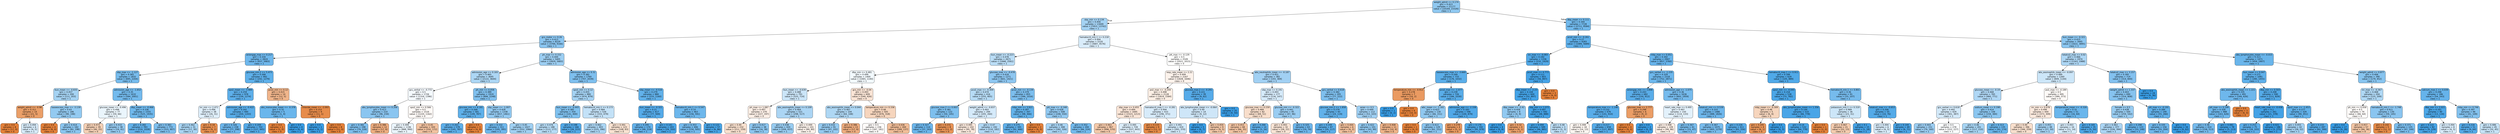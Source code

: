 digraph Tree {
node [shape=box, style="filled, rounded", color="black", fontname="helvetica"] ;
edge [fontname="helvetica"] ;
0 [label="weight_admit <= 0.174\ngini = 0.423\nsamples = 21177\nvalue = [10164, 23326]\nclass = 1", fillcolor="#8fc8f0"] ;
1 [label="sbp_min <= 0.134\ngini = 0.456\nsamples = 13449\nvalue = [7453, 13742]\nclass = 1", fillcolor="#a4d2f3"] ;
0 -> 1 [labeldistance=2.5, labelangle=45, headlabel="True"] ;
2 [label="gcs_motor <= 0.26\ngini = 0.413\nsamples = 8229\nvalue = [3766, 9166]\nclass = 1", fillcolor="#8ac5f0"] ;
1 -> 2 ;
3 [label="aniongap_max <= 0.217\ngini = 0.334\nsamples = 2824\nvalue = [937, 3483]\nclass = 1", fillcolor="#6eb7ec"] ;
2 -> 3 ;
4 [label="sbp_max <= -1.127\ngini = 0.365\nsamples = 1832\nvalue = [695, 2204]\nclass = 1", fillcolor="#77bced"] ;
3 -> 4 ;
5 [label="bun_mean <= -0.835\ngini = 0.457\nsamples = 200\nvalue = [111, 203]\nclass = 1", fillcolor="#a5d3f3"] ;
4 -> 5 ;
6 [label="weight_admit <= -0.98\ngini = 0.311\nsamples = 14\nvalue = [21, 5]\nclass = 0", fillcolor="#eb9f68"] ;
5 -> 6 ;
7 [label="gini = 0.0\nsamples = 8\nvalue = [17, 0]\nclass = 0", fillcolor="#e58139"] ;
6 -> 7 ;
8 [label="gini = 0.494\nsamples = 6\nvalue = [4, 5]\nclass = 1", fillcolor="#d7ebfa"] ;
6 -> 8 ;
9 [label="baseexcess_max <= -3.139\ngini = 0.43\nsamples = 186\nvalue = [90, 198]\nclass = 1", fillcolor="#93caf1"] ;
5 -> 9 ;
10 [label="gini = 0.0\nsamples = 4\nvalue = [8, 0]\nclass = 0", fillcolor="#e58139"] ;
9 -> 10 ;
11 [label="gini = 0.414\nsamples = 182\nvalue = [82, 198]\nclass = 1", fillcolor="#8bc6f0"] ;
9 -> 11 ;
12 [label="admission_age <= -1.652\ngini = 0.35\nsamples = 1632\nvalue = [584, 2001]\nclass = 1", fillcolor="#73baed"] ;
4 -> 12 ;
13 [label="glucose_mean <= -0.496\ngini = 0.498\nsamples = 77\nvalue = [59, 66]\nclass = 1", fillcolor="#eaf5fc"] ;
12 -> 13 ;
14 [label="gini = 0.473\nsamples = 39\nvalue = [40, 25]\nclass = 0", fillcolor="#f5d0b5"] ;
13 -> 14 ;
15 [label="gini = 0.433\nsamples = 38\nvalue = [19, 41]\nclass = 1", fillcolor="#95caf1"] ;
13 -> 15 ;
16 [label="dbp_mean <= -0.466\ngini = 0.336\nsamples = 1555\nvalue = [525, 1935]\nclass = 1", fillcolor="#6fb8ec"] ;
12 -> 16 ;
17 [label="gini = 0.282\nsamples = 783\nvalue = [210, 1028]\nclass = 1", fillcolor="#61b1ea"] ;
16 -> 17 ;
18 [label="gini = 0.383\nsamples = 772\nvalue = [315, 907]\nclass = 1", fillcolor="#7ebfee"] ;
16 -> 18 ;
19 [label="glucose_min.2 <= 5.473\ngini = 0.268\nsamples = 992\nvalue = [242, 1279]\nclass = 1", fillcolor="#5eb0ea"] ;
3 -> 19 ;
20 [label="spo2_mean <= -3.989\ngini = 0.259\nsamples = 978\nvalue = [230, 1274]\nclass = 1", fillcolor="#5dafea"] ;
19 -> 20 ;
21 [label="inr_min <= 2.471\ngini = 0.496\nsamples = 38\nvalue = [26, 31]\nclass = 1", fillcolor="#dfeffb"] ;
20 -> 21 ;
22 [label="gini = 0.462\nsamples = 31\nvalue = [17, 30]\nclass = 1", fillcolor="#a9d5f4"] ;
21 -> 22 ;
23 [label="gini = 0.18\nsamples = 7\nvalue = [9, 1]\nclass = 0", fillcolor="#e88f4f"] ;
21 -> 23 ;
24 [label="admission_age <= -0.422\ngini = 0.242\nsamples = 940\nvalue = [204, 1243]\nclass = 1", fillcolor="#59ade9"] ;
20 -> 24 ;
25 [label="gini = 0.326\nsamples = 238\nvalue = [77, 298]\nclass = 1", fillcolor="#6cb6ec"] ;
24 -> 25 ;
26 [label="gini = 0.209\nsamples = 702\nvalue = [127, 945]\nclass = 1", fillcolor="#54aae8"] ;
24 -> 26 ;
27 [label="pco2_min <= 0.12\ngini = 0.415\nsamples = 14\nvalue = [12, 5]\nclass = 0", fillcolor="#f0b58b"] ;
19 -> 27 ;
28 [label="abs_monocytes_mean <= -0.378\ngini = 0.32\nsamples = 5\nvalue = [1, 4]\nclass = 1", fillcolor="#6ab6ec"] ;
27 -> 28 ;
29 [label="gini = 0.0\nsamples = 1\nvalue = [1, 0]\nclass = 0", fillcolor="#e58139"] ;
28 -> 29 ;
30 [label="gini = 0.0\nsamples = 4\nvalue = [0, 4]\nclass = 1", fillcolor="#399de5"] ;
28 -> 30 ;
31 [label="chloride_mean <= -2.093\ngini = 0.153\nsamples = 9\nvalue = [11, 1]\nclass = 0", fillcolor="#e78c4b"] ;
27 -> 31 ;
32 [label="gini = 0.0\nsamples = 1\nvalue = [0, 1]\nclass = 1", fillcolor="#399de5"] ;
31 -> 32 ;
33 [label="gini = 0.0\nsamples = 8\nvalue = [11, 0]\nclass = 0", fillcolor="#e58139"] ;
31 -> 33 ;
34 [label="ph_max <= 0.152\ngini = 0.444\nsamples = 5405\nvalue = [2829, 5683]\nclass = 1", fillcolor="#9ccef2"] ;
2 -> 34 ;
35 [label="admission_age <= 0.183\ngini = 0.465\nsamples = 3645\nvalue = [2122, 3644]\nclass = 1", fillcolor="#acd6f4"] ;
34 -> 35 ;
36 [label="gcs_verbal <= -0.772\ngini = 0.5\nsamples = 1726\nvalue = [1316, 1396]\nclass = 1", fillcolor="#f4f9fe"] ;
35 -> 36 ;
37 [label="abs_lymphocytes_mean <= 0.206\ngini = 0.413\nsamples = 210\nvalue = [96, 234]\nclass = 1", fillcolor="#8ac5f0"] ;
36 -> 37 ;
38 [label="gini = 0.382\nsamples = 198\nvalue = [79, 228]\nclass = 1", fillcolor="#7ebfee"] ;
37 -> 38 ;
39 [label="gini = 0.386\nsamples = 12\nvalue = [17, 6]\nclass = 0", fillcolor="#eead7f"] ;
37 -> 39 ;
40 [label="spo2_min <= 0.566\ngini = 0.5\nsamples = 1516\nvalue = [1220, 1162]\nclass = 0", fillcolor="#fef9f6"] ;
36 -> 40 ;
41 [label="gini = 0.499\nsamples = 1196\nvalue = [888, 990]\nclass = 1", fillcolor="#ebf5fc"] ;
40 -> 41 ;
42 [label="gini = 0.45\nsamples = 320\nvalue = [332, 172]\nclass = 0", fillcolor="#f2c2a0"] ;
40 -> 42 ;
43 [label="ph_min <= 0.058\ngini = 0.389\nsamples = 1919\nvalue = [806, 2248]\nclass = 1", fillcolor="#80c0ee"] ;
35 -> 43 ;
44 [label="glucose_min <= 4.181\ngini = 0.268\nsamples = 581\nvalue = [149, 787]\nclass = 1", fillcolor="#5eb0ea"] ;
43 -> 44 ;
45 [label="gini = 0.263\nsamples = 578\nvalue = [145, 787]\nclass = 1", fillcolor="#5dafea"] ;
44 -> 45 ;
46 [label="gini = 0.0\nsamples = 3\nvalue = [4, 0]\nclass = 0", fillcolor="#e58139"] ;
44 -> 46 ;
47 [label="sbp_mean <= -1.007\ngini = 0.428\nsamples = 1338\nvalue = [657, 1461]\nclass = 1", fillcolor="#92c9f1"] ;
43 -> 47 ;
48 [label="gini = 0.332\nsamples = 311\nvalue = [105, 395]\nclass = 1", fillcolor="#6eb7ec"] ;
47 -> 48 ;
49 [label="gini = 0.45\nsamples = 1027\nvalue = [552, 1066]\nclass = 1", fillcolor="#a0d0f2"] ;
47 -> 49 ;
50 [label="admission_age <= 0.31\ngini = 0.382\nsamples = 1760\nvalue = [707, 2039]\nclass = 1", fillcolor="#7ebfee"] ;
34 -> 50 ;
51 [label="spo2_min <= 0.12\ngini = 0.455\nsamples = 880\nvalue = [474, 879]\nclass = 1", fillcolor="#a4d2f3"] ;
50 -> 51 ;
52 [label="bun_mean <= -0.443\ngini = 0.385\nsamples = 354\nvalue = [141, 400]\nclass = 1", fillcolor="#7fc0ee"] ;
51 -> 52 ;
53 [label="gini = 0.476\nsamples = 188\nvalue = [113, 177]\nclass = 1", fillcolor="#b7dcf6"] ;
52 -> 53 ;
54 [label="gini = 0.198\nsamples = 166\nvalue = [28, 223]\nclass = 1", fillcolor="#52a9e8"] ;
52 -> 54 ;
55 [label="hematocrit_min.1 <= 0.173\ngini = 0.484\nsamples = 526\nvalue = [333, 479]\nclass = 1", fillcolor="#c3e1f7"] ;
51 -> 55 ;
56 [label="gini = 0.462\nsamples = 403\nvalue = [225, 396]\nclass = 1", fillcolor="#aad5f4"] ;
55 -> 56 ;
57 [label="gini = 0.491\nsamples = 123\nvalue = [108, 83]\nclass = 0", fillcolor="#f9e2d1"] ;
55 -> 57 ;
58 [label="sbp_mean <= -0.516\ngini = 0.279\nsamples = 880\nvalue = [233, 1160]\nclass = 1", fillcolor="#61b1ea"] ;
50 -> 58 ;
59 [label="bun_mean <= -0.321\ngini = 0.21\nsamples = 417\nvalue = [77, 569]\nclass = 1", fillcolor="#54aae9"] ;
58 -> 59 ;
60 [label="gini = 0.295\nsamples = 174\nvalue = [48, 219]\nclass = 1", fillcolor="#64b2eb"] ;
59 -> 60 ;
61 [label="gini = 0.141\nsamples = 243\nvalue = [29, 350]\nclass = 1", fillcolor="#49a5e7"] ;
59 -> 61 ;
62 [label="hematocrit_min.1 <= 0.547\ngini = 0.33\nsamples = 463\nvalue = [156, 591]\nclass = 1", fillcolor="#6db7ec"] ;
58 -> 62 ;
63 [label="gini = 0.353\nsamples = 406\nvalue = [150, 505]\nclass = 1", fillcolor="#74baed"] ;
62 -> 63 ;
64 [label="gini = 0.122\nsamples = 57\nvalue = [6, 86]\nclass = 1", fillcolor="#47a4e7"] ;
62 -> 64 ;
65 [label="hematocrit_min.1 <= 0.218\ngini = 0.494\nsamples = 5220\nvalue = [3687, 4576]\nclass = 1", fillcolor="#d9ecfa"] ;
1 -> 65 ;
66 [label="bun_mean <= -0.223\ngini = 0.478\nsamples = 2671\nvalue = [1666, 2561]\nclass = 1", fillcolor="#baddf6"] ;
65 -> 66 ;
67 [label="dbp_min <= 0.481\ngini = 0.499\nsamples = 1400\nvalue = [1065, 1140]\nclass = 1", fillcolor="#f2f9fd"] ;
66 -> 67 ;
68 [label="bun_mean <= -0.639\ngini = 0.488\nsamples = 791\nvalue = [525, 714]\nclass = 1", fillcolor="#cbe5f8"] ;
67 -> 68 ;
69 [label="ph_max <= 1.087\ngini = 0.497\nsamples = 270\nvalue = [227, 197]\nclass = 0", fillcolor="#fceee5"] ;
68 -> 69 ;
70 [label="gini = 0.49\nsamples = 232\nvalue = [211, 159]\nclass = 0", fillcolor="#f9e0ce"] ;
69 -> 70 ;
71 [label="gini = 0.417\nsamples = 38\nvalue = [16, 38]\nclass = 1", fillcolor="#8cc6f0"] ;
69 -> 71 ;
72 [label="abs_eosinophils_mean <= 0.109\ngini = 0.464\nsamples = 521\nvalue = [298, 517]\nclass = 1", fillcolor="#abd5f4"] ;
68 -> 72 ;
73 [label="gini = 0.438\nsamples = 420\nvalue = [209, 437]\nclass = 1", fillcolor="#98ccf1"] ;
72 -> 73 ;
74 [label="gini = 0.499\nsamples = 101\nvalue = [89, 80]\nclass = 0", fillcolor="#fcf2eb"] ;
72 -> 74 ;
75 [label="gcs_min <= -0.04\ngini = 0.493\nsamples = 609\nvalue = [540, 426]\nclass = 0", fillcolor="#fae4d5"] ;
67 -> 75 ;
76 [label="abs_eosinophils_mean <= 0.044\ngini = 0.467\nsamples = 104\nvalue = [64, 108]\nclass = 1", fillcolor="#aed7f4"] ;
75 -> 76 ;
77 [label="gini = 0.432\nsamples = 91\nvalue = [47, 102]\nclass = 1", fillcolor="#94caf1"] ;
76 -> 77 ;
78 [label="gini = 0.386\nsamples = 13\nvalue = [17, 6]\nclass = 0", fillcolor="#eead7f"] ;
76 -> 78 ;
79 [label="temperature_min <= 0.336\ngini = 0.48\nsamples = 505\nvalue = [476, 318]\nclass = 0", fillcolor="#f6d5bd"] ;
75 -> 79 ;
80 [label="gini = 0.5\nsamples = 236\nvalue = [187, 181]\nclass = 0", fillcolor="#fefbf9"] ;
79 -> 80 ;
81 [label="gini = 0.436\nsamples = 269\nvalue = [289, 137]\nclass = 0", fillcolor="#f1bd97"] ;
79 -> 81 ;
82 [label="glucose_max <= -0.478\ngini = 0.418\nsamples = 1271\nvalue = [601, 1421]\nclass = 1", fillcolor="#8dc6f0"] ;
66 -> 82 ;
83 [label="pco2_max <= -0.309\ngini = 0.474\nsamples = 416\nvalue = [255, 405]\nclass = 1", fillcolor="#b6dbf5"] ;
82 -> 83 ;
84 [label="glucose_max.2 <= 0.003\ngini = 0.381\nsamples = 122\nvalue = [50, 145]\nclass = 1", fillcolor="#7dbfee"] ;
83 -> 84 ;
85 [label="gini = 0.327\nsamples = 114\nvalue = [37, 143]\nclass = 1", fillcolor="#6cb6ec"] ;
84 -> 85 ;
86 [label="gini = 0.231\nsamples = 8\nvalue = [13, 2]\nclass = 0", fillcolor="#e99457"] ;
84 -> 86 ;
87 [label="weight_admit <= -0.837\ngini = 0.493\nsamples = 294\nvalue = [205, 260]\nclass = 1", fillcolor="#d5eafa"] ;
83 -> 87 ;
88 [label="gini = 0.495\nsamples = 102\nvalue = [95, 78]\nclass = 0", fillcolor="#fae8dc"] ;
87 -> 88 ;
89 [label="gini = 0.47\nsamples = 192\nvalue = [110, 182]\nclass = 1", fillcolor="#b1d8f5"] ;
87 -> 89 ;
90 [label="pco2_min <= -0.134\ngini = 0.379\nsamples = 855\nvalue = [346, 1016]\nclass = 1", fillcolor="#7cbeee"] ;
82 -> 90 ;
91 [label="mbp_min <= 3.921\ngini = 0.287\nsamples = 347\nvalue = [98, 466]\nclass = 1", fillcolor="#63b2ea"] ;
90 -> 91 ;
92 [label="gini = 0.275\nsamples = 345\nvalue = [92, 466]\nclass = 1", fillcolor="#60b0ea"] ;
91 -> 92 ;
93 [label="gini = 0.0\nsamples = 2\nvalue = [6, 0]\nclass = 0", fillcolor="#e58139"] ;
91 -> 93 ;
94 [label="ptt_max <= -0.348\ngini = 0.428\nsamples = 508\nvalue = [248, 550]\nclass = 1", fillcolor="#92c9f1"] ;
90 -> 94 ;
95 [label="gini = 0.46\nsamples = 308\nvalue = [182, 326]\nclass = 1", fillcolor="#a8d4f4"] ;
94 -> 95 ;
96 [label="gini = 0.352\nsamples = 200\nvalue = [66, 224]\nclass = 1", fillcolor="#73baed"] ;
94 -> 96 ;
97 [label="ptt_max <= -0.129\ngini = 0.5\nsamples = 2549\nvalue = [2021, 2015]\nclass = 0", fillcolor="#fffffe"] ;
65 -> 97 ;
98 [label="resp_rate_mean <= 2.21\ngini = 0.499\nsamples = 2167\nvalue = [1828, 1646]\nclass = 0", fillcolor="#fcf2eb"] ;
97 -> 98 ;
99 [label="po2_max <= -0.204\ngini = 0.498\nsamples = 2128\nvalue = [1819, 1584]\nclass = 0", fillcolor="#fcefe5"] ;
98 -> 99 ;
100 [label="sbp_max <= 0.455\ngini = 0.494\nsamples = 1695\nvalue = [1523, 1213]\nclass = 0", fillcolor="#fae5d7"] ;
99 -> 100 ;
101 [label="gini = 0.463\nsamples = 967\nvalue = [996, 570]\nclass = 0", fillcolor="#f4c9aa"] ;
100 -> 101 ;
102 [label="gini = 0.495\nsamples = 728\nvalue = [527, 643]\nclass = 1", fillcolor="#dbedfa"] ;
100 -> 102 ;
103 [label="hematocrit_max.1 <= -0.281\ngini = 0.494\nsamples = 433\nvalue = [296, 371]\nclass = 1", fillcolor="#d7ebfa"] ;
99 -> 103 ;
104 [label="gini = 0.133\nsamples = 9\nvalue = [13, 1]\nclass = 0", fillcolor="#e78b48"] ;
103 -> 104 ;
105 [label="gini = 0.491\nsamples = 424\nvalue = [283, 370]\nclass = 1", fillcolor="#d0e8f9"] ;
103 -> 105 ;
106 [label="glucose_max.2 <= -0.291\ngini = 0.221\nsamples = 39\nvalue = [9, 62]\nclass = 1", fillcolor="#56abe9"] ;
98 -> 106 ;
107 [label="abs_lymphocytes_mean <= -0.064\ngini = 0.49\nsamples = 14\nvalue = [9, 12]\nclass = 1", fillcolor="#cee6f8"] ;
106 -> 107 ;
108 [label="gini = 0.0\nsamples = 5\nvalue = [0, 7]\nclass = 1", fillcolor="#399de5"] ;
107 -> 108 ;
109 [label="gini = 0.459\nsamples = 9\nvalue = [9, 5]\nclass = 0", fillcolor="#f3c7a7"] ;
107 -> 109 ;
110 [label="gini = 0.0\nsamples = 25\nvalue = [0, 50]\nclass = 1", fillcolor="#399de5"] ;
106 -> 110 ;
111 [label="abs_neutrophils_mean <= -0.187\ngini = 0.451\nsamples = 382\nvalue = [193, 369]\nclass = 1", fillcolor="#a1d0f3"] ;
97 -> 111 ;
112 [label="sbp_max <= 0.191\ngini = 0.493\nsamples = 177\nvalue = [116, 147]\nclass = 1", fillcolor="#d5eafa"] ;
111 -> 112 ;
113 [label="glucose_max <= 0.159\ngini = 0.489\nsamples = 82\nvalue = [69, 51]\nclass = 0", fillcolor="#f8decb"] ;
112 -> 113 ;
114 [label="gini = 0.453\nsamples = 68\nvalue = [66, 35]\nclass = 0", fillcolor="#f3c4a2"] ;
113 -> 114 ;
115 [label="gini = 0.266\nsamples = 14\nvalue = [3, 16]\nclass = 1", fillcolor="#5eafea"] ;
113 -> 115 ;
116 [label="glucose_min <= -0.322\ngini = 0.441\nsamples = 95\nvalue = [47, 96]\nclass = 1", fillcolor="#9acdf2"] ;
112 -> 116 ;
117 [label="gini = 0.493\nsamples = 32\nvalue = [28, 22]\nclass = 0", fillcolor="#f9e4d5"] ;
116 -> 117 ;
118 [label="gini = 0.325\nsamples = 63\nvalue = [19, 74]\nclass = 1", fillcolor="#6cb6ec"] ;
116 -> 118 ;
119 [label="gcs_verbal <= 0.618\ngini = 0.382\nsamples = 205\nvalue = [77, 222]\nclass = 1", fillcolor="#7ebfee"] ;
111 -> 119 ;
120 [label="glucose_min.2 <= 1.858\ngini = 0.279\nsamples = 93\nvalue = [24, 119]\nclass = 1", fillcolor="#61b1ea"] ;
119 -> 120 ;
121 [label="gini = 0.249\nsamples = 87\nvalue = [20, 117]\nclass = 1", fillcolor="#5baee9"] ;
120 -> 121 ;
122 [label="gini = 0.444\nsamples = 6\nvalue = [4, 2]\nclass = 0", fillcolor="#f2c09c"] ;
120 -> 122 ;
123 [label="asian <= 0.5\ngini = 0.449\nsamples = 112\nvalue = [53, 103]\nclass = 1", fillcolor="#9fcff2"] ;
119 -> 123 ;
124 [label="gini = 0.422\nsamples = 101\nvalue = [43, 99]\nclass = 1", fillcolor="#8fc8f0"] ;
123 -> 124 ;
125 [label="gini = 0.408\nsamples = 11\nvalue = [10, 4]\nclass = 0", fillcolor="#efb388"] ;
123 -> 125 ;
126 [label="dbp_mean <= 0.111\ngini = 0.344\nsamples = 7728\nvalue = [2711, 9584]\nclass = 1", fillcolor="#71b9ec"] ;
0 -> 126 [labeldistance=2.5, labelangle=-45, headlabel="False"] ;
127 [label="pco2_min <= -0.261\ngini = 0.27\nsamples = 4283\nvalue = [1089, 5689]\nclass = 1", fillcolor="#5fb0ea"] ;
126 -> 127 ;
128 [label="inr_max <= -0.083\ngini = 0.192\nsamples = 1336\nvalue = [232, 1929]\nclass = 1", fillcolor="#51a9e8"] ;
127 -> 128 ;
129 [label="baseexcess_max <= -3.669\ngini = 0.249\nsamples = 733\nvalue = [176, 1032]\nclass = 1", fillcolor="#5baee9"] ;
128 -> 129 ;
130 [label="temperature_min <= -0.912\ngini = 0.278\nsamples = 7\nvalue = [10, 2]\nclass = 0", fillcolor="#ea9a61"] ;
129 -> 130 ;
131 [label="gini = 0.0\nsamples = 1\nvalue = [0, 2]\nclass = 1", fillcolor="#399de5"] ;
130 -> 131 ;
132 [label="gini = 0.0\nsamples = 6\nvalue = [10, 0]\nclass = 0", fillcolor="#e58139"] ;
130 -> 132 ;
133 [label="pco2_max <= -1.077\ngini = 0.239\nsamples = 726\nvalue = [166, 1030]\nclass = 1", fillcolor="#59ade9"] ;
129 -> 133 ;
134 [label="wbc_mean <= -1.161\ngini = 0.423\nsamples = 130\nvalue = [66, 151]\nclass = 1", fillcolor="#90c8f0"] ;
133 -> 134 ;
135 [label="gini = 0.0\nsamples = 1\nvalue = [4, 0]\nclass = 0", fillcolor="#e58139"] ;
134 -> 135 ;
136 [label="gini = 0.413\nsamples = 129\nvalue = [62, 151]\nclass = 1", fillcolor="#8ac5f0"] ;
134 -> 136 ;
137 [label="admission_age <= -2.338\ngini = 0.183\nsamples = 596\nvalue = [100, 879]\nclass = 1", fillcolor="#50a8e8"] ;
133 -> 137 ;
138 [label="gini = 0.278\nsamples = 4\nvalue = [5, 1]\nclass = 0", fillcolor="#ea9a61"] ;
137 -> 138 ;
139 [label="gini = 0.176\nsamples = 592\nvalue = [95, 878]\nclass = 1", fillcolor="#4ea8e8"] ;
137 -> 139 ;
140 [label="pco2_max <= 4.773\ngini = 0.111\nsamples = 603\nvalue = [56, 897]\nclass = 1", fillcolor="#45a3e7"] ;
128 -> 140 ;
141 [label="dbp_mean <= -2.23\ngini = 0.104\nsamples = 600\nvalue = [52, 897]\nclass = 1", fillcolor="#44a3e7"] ;
140 -> 141 ;
142 [label="dbp_mean <= -2.41\ngini = 0.426\nsamples = 8\nvalue = [4, 9]\nclass = 1", fillcolor="#91c9f1"] ;
141 -> 142 ;
143 [label="gini = 0.0\nsamples = 4\nvalue = [0, 8]\nclass = 1", fillcolor="#399de5"] ;
142 -> 143 ;
144 [label="gini = 0.32\nsamples = 4\nvalue = [4, 1]\nclass = 0", fillcolor="#eca06a"] ;
142 -> 144 ;
145 [label="sbp_min <= 1.072\ngini = 0.097\nsamples = 592\nvalue = [48, 888]\nclass = 1", fillcolor="#44a2e6"] ;
141 -> 145 ;
146 [label="gini = 0.094\nsamples = 589\nvalue = [46, 885]\nclass = 1", fillcolor="#43a2e6"] ;
145 -> 146 ;
147 [label="gini = 0.48\nsamples = 3\nvalue = [2, 3]\nclass = 1", fillcolor="#bddef6"] ;
145 -> 147 ;
148 [label="gini = 0.0\nsamples = 3\nvalue = [4, 0]\nclass = 0", fillcolor="#e58139"] ;
140 -> 148 ;
149 [label="mbp_max <= 0.051\ngini = 0.302\nsamples = 2947\nvalue = [857, 3760]\nclass = 1", fillcolor="#66b3eb"] ;
127 -> 149 ;
150 [label="gcs_verbal <= -1.235\ngini = 0.329\nsamples = 2318\nvalue = [752, 2871]\nclass = 1", fillcolor="#6db7ec"] ;
149 -> 150 ;
151 [label="aniongap_min <= 3.898\ngini = 0.243\nsamples = 682\nvalue = [150, 912]\nclass = 1", fillcolor="#5aade9"] ;
150 -> 151 ;
152 [label="temperature_max <= -1.146\ngini = 0.232\nsamples = 676\nvalue = [141, 910]\nclass = 1", fillcolor="#58ace9"] ;
151 -> 152 ;
153 [label="gini = 0.499\nsamples = 18\nvalue = [14, 13]\nclass = 0", fillcolor="#fdf6f1"] ;
152 -> 153 ;
154 [label="gini = 0.217\nsamples = 658\nvalue = [127, 897]\nclass = 1", fillcolor="#55abe9"] ;
152 -> 154 ;
155 [label="glucose_max <= 2.777\ngini = 0.298\nsamples = 6\nvalue = [9, 2]\nclass = 0", fillcolor="#eb9d65"] ;
151 -> 155 ;
156 [label="gini = 0.0\nsamples = 4\nvalue = [9, 0]\nclass = 0", fillcolor="#e58139"] ;
155 -> 156 ;
157 [label="gini = 0.0\nsamples = 2\nvalue = [0, 2]\nclass = 1", fillcolor="#399de5"] ;
155 -> 157 ;
158 [label="admission_age <= -1.075\ngini = 0.36\nsamples = 1636\nvalue = [602, 1959]\nclass = 1", fillcolor="#76bbed"] ;
150 -> 158 ;
159 [label="heart_rate_max <= 0.495\ngini = 0.497\nsamples = 150\nvalue = [114, 133]\nclass = 1", fillcolor="#e3f1fb"] ;
158 -> 159 ;
160 [label="gini = 0.498\nsamples = 109\nvalue = [99, 86]\nclass = 0", fillcolor="#fceee5"] ;
159 -> 160 ;
161 [label="gini = 0.367\nsamples = 41\nvalue = [15, 47]\nclass = 1", fillcolor="#78bced"] ;
159 -> 161 ;
162 [label="totalco2_min <= 0.539\ngini = 0.333\nsamples = 1486\nvalue = [488, 1826]\nclass = 1", fillcolor="#6eb7ec"] ;
158 -> 162 ;
163 [label="gini = 0.367\nsamples = 1075\nvalue = [405, 1270]\nclass = 1", fillcolor="#78bced"] ;
162 -> 163 ;
164 [label="gini = 0.226\nsamples = 411\nvalue = [83, 556]\nclass = 1", fillcolor="#57ace9"] ;
162 -> 164 ;
165 [label="hematocrit_max.1 <= 0.911\ngini = 0.189\nsamples = 629\nvalue = [105, 889]\nclass = 1", fillcolor="#50a9e8"] ;
149 -> 165 ;
166 [label="spo2_min <= -4.045\ngini = 0.154\nsamples = 538\nvalue = [72, 782]\nclass = 1", fillcolor="#4ba6e7"] ;
165 -> 166 ;
167 [label="mbp_mean <= -0.309\ngini = 0.48\nsamples = 5\nvalue = [6, 4]\nclass = 0", fillcolor="#f6d5bd"] ;
166 -> 167 ;
168 [label="gini = 0.245\nsamples = 4\nvalue = [6, 1]\nclass = 0", fillcolor="#e9965a"] ;
167 -> 168 ;
169 [label="gini = 0.0\nsamples = 1\nvalue = [0, 3]\nclass = 1", fillcolor="#399de5"] ;
167 -> 169 ;
170 [label="abs_lymphocytes_mean <= 1.356\ngini = 0.144\nsamples = 533\nvalue = [66, 778]\nclass = 1", fillcolor="#4aa5e7"] ;
166 -> 170 ;
171 [label="gini = 0.14\nsamples = 532\nvalue = [64, 778]\nclass = 1", fillcolor="#49a5e7"] ;
170 -> 171 ;
172 [label="gini = 0.0\nsamples = 1\nvalue = [2, 0]\nclass = 0", fillcolor="#e58139"] ;
170 -> 172 ;
173 [label="hematocrit_min.1 <= 0.801\ngini = 0.36\nsamples = 91\nvalue = [33, 107]\nclass = 1", fillcolor="#76bbed"] ;
165 -> 173 ;
174 [label="potassium_min.1 <= 0.319\ngini = 0.489\nsamples = 36\nvalue = [23, 31]\nclass = 1", fillcolor="#cce6f8"] ;
173 -> 174 ;
175 [label="gini = 0.467\nsamples = 21\nvalue = [22, 13]\nclass = 0", fillcolor="#f4cbae"] ;
174 -> 175 ;
176 [label="gini = 0.1\nsamples = 15\nvalue = [1, 18]\nclass = 1", fillcolor="#44a2e6"] ;
174 -> 176 ;
177 [label="totalco2_max <= -0.653\ngini = 0.206\nsamples = 55\nvalue = [10, 76]\nclass = 1", fillcolor="#53aae8"] ;
173 -> 177 ;
178 [label="gini = 0.494\nsamples = 6\nvalue = [4, 5]\nclass = 1", fillcolor="#d7ebfa"] ;
177 -> 178 ;
179 [label="gini = 0.144\nsamples = 49\nvalue = [6, 71]\nclass = 1", fillcolor="#4aa5e7"] ;
177 -> 179 ;
180 [label="bun_mean <= -0.321\ngini = 0.415\nsamples = 3445\nvalue = [1622, 3895]\nclass = 1", fillcolor="#8bc6f0"] ;
126 -> 180 ;
181 [label="totalco2_max <= 0.02\ngini = 0.466\nsamples = 1974\nvalue = [1163, 1988]\nclass = 1", fillcolor="#add6f4"] ;
180 -> 181 ;
182 [label="abs_eosinophils_mean <= -0.097\ngini = 0.489\nsamples = 1260\nvalue = [849, 1144]\nclass = 1", fillcolor="#cce6f8"] ;
181 -> 182 ;
183 [label="glucose_mean <= -0.19\ngini = 0.468\nsamples = 765\nvalue = [460, 771]\nclass = 1", fillcolor="#afd7f5"] ;
182 -> 183 ;
184 [label="gcs_verbal <= 0.618\ngini = 0.492\nsamples = 429\nvalue = [301, 387]\nclass = 1", fillcolor="#d3e9f9"] ;
183 -> 184 ;
185 [label="gini = 0.443\nsamples = 151\nvalue = [79, 160]\nclass = 1", fillcolor="#9bcdf2"] ;
184 -> 185 ;
186 [label="gini = 0.5\nsamples = 278\nvalue = [222, 227]\nclass = 1", fillcolor="#fbfdfe"] ;
184 -> 186 ;
187 [label="sodium_mean <= 0.198\ngini = 0.414\nsamples = 336\nvalue = [159, 384]\nclass = 1", fillcolor="#8bc6f0"] ;
183 -> 187 ;
188 [label="gini = 0.46\nsamples = 201\nvalue = [117, 210]\nclass = 1", fillcolor="#a7d4f3"] ;
187 -> 188 ;
189 [label="gini = 0.313\nsamples = 135\nvalue = [42, 174]\nclass = 1", fillcolor="#69b5eb"] ;
187 -> 189 ;
190 [label="po2_max <= -0.189\ngini = 0.5\nsamples = 495\nvalue = [389, 373]\nclass = 0", fillcolor="#fefaf7"] ;
182 -> 190 ;
191 [label="inr_min <= 0.078\ngini = 0.496\nsamples = 444\nvalue = [373, 309]\nclass = 0", fillcolor="#fbe9dd"] ;
190 -> 191 ;
192 [label="gini = 0.49\nsamples = 396\nvalue = [346, 259]\nclass = 0", fillcolor="#f8dfcd"] ;
191 -> 192 ;
193 [label="gini = 0.455\nsamples = 48\nvalue = [27, 50]\nclass = 1", fillcolor="#a4d2f3"] ;
191 -> 193 ;
194 [label="temperature_mean <= -0.326\ngini = 0.32\nsamples = 51\nvalue = [16, 64]\nclass = 1", fillcolor="#6ab6ec"] ;
190 -> 194 ;
195 [label="gini = 0.493\nsamples = 16\nvalue = [11, 14]\nclass = 1", fillcolor="#d5eaf9"] ;
194 -> 195 ;
196 [label="gini = 0.165\nsamples = 35\nvalue = [5, 50]\nclass = 1", fillcolor="#4da7e8"] ;
194 -> 196 ;
197 [label="totalco2_max <= 3.157\ngini = 0.395\nsamples = 714\nvalue = [314, 844]\nclass = 1", fillcolor="#83c1ef"] ;
181 -> 197 ;
198 [label="weight_admit <= 1.337\ngini = 0.403\nsamples = 690\nvalue = [314, 808]\nclass = 1", fillcolor="#86c3ef"] ;
197 -> 198 ;
199 [label="female <= 0.5\ngini = 0.438\nsamples = 500\nvalue = [259, 542]\nclass = 1", fillcolor="#98ccf1"] ;
198 -> 199 ;
200 [label="gini = 0.463\nsamples = 377\nvalue = [226, 394]\nclass = 1", fillcolor="#abd5f4"] ;
199 -> 200 ;
201 [label="gini = 0.298\nsamples = 123\nvalue = [33, 148]\nclass = 1", fillcolor="#65b3eb"] ;
199 -> 201 ;
202 [label="ptt_max <= -0.191\ngini = 0.284\nsamples = 190\nvalue = [55, 266]\nclass = 1", fillcolor="#62b1ea"] ;
198 -> 202 ;
203 [label="gini = 0.335\nsamples = 156\nvalue = [55, 204]\nclass = 1", fillcolor="#6eb7ec"] ;
202 -> 203 ;
204 [label="gini = 0.0\nsamples = 34\nvalue = [0, 62]\nclass = 1", fillcolor="#399de5"] ;
202 -> 204 ;
205 [label="gini = 0.0\nsamples = 24\nvalue = [0, 36]\nclass = 1", fillcolor="#399de5"] ;
197 -> 205 ;
206 [label="abs_lymphocytes_mean <= -0.015\ngini = 0.313\nsamples = 1471\nvalue = [459, 1907]\nclass = 1", fillcolor="#69b5eb"] ;
180 -> 206 ;
207 [label="bun_mean <= 0.047\ngini = 0.271\nsamples = 1081\nvalue = [280, 1455]\nclass = 1", fillcolor="#5fb0ea"] ;
206 -> 207 ;
208 [label="abs_eosinophils_mean <= 1.221\ngini = 0.335\nsamples = 491\nvalue = [169, 626]\nclass = 1", fillcolor="#6eb7ec"] ;
207 -> 208 ;
209 [label="ptt_max <= 0.199\ngini = 0.328\nsamples = 488\nvalue = [163, 626]\nclass = 1", fillcolor="#6db7ec"] ;
208 -> 209 ;
210 [label="gini = 0.36\nsamples = 410\nvalue = [158, 513]\nclass = 1", fillcolor="#76bbed"] ;
209 -> 210 ;
211 [label="gini = 0.081\nsamples = 78\nvalue = [5, 113]\nclass = 1", fillcolor="#42a1e6"] ;
209 -> 211 ;
212 [label="gini = 0.0\nsamples = 3\nvalue = [6, 0]\nclass = 0", fillcolor="#e58139"] ;
208 -> 212 ;
213 [label="dbp_min <= 0.503\ngini = 0.208\nsamples = 590\nvalue = [111, 829]\nclass = 1", fillcolor="#54aae8"] ;
207 -> 213 ;
214 [label="heart_rate_max <= -0.436\ngini = 0.1\nsamples = 261\nvalue = [21, 378]\nclass = 1", fillcolor="#44a2e6"] ;
213 -> 214 ;
215 [label="gini = 0.253\nsamples = 75\nvalue = [18, 103]\nclass = 1", fillcolor="#5caeea"] ;
214 -> 215 ;
216 [label="gini = 0.021\nsamples = 186\nvalue = [3, 275]\nclass = 1", fillcolor="#3b9ee5"] ;
214 -> 216 ;
217 [label="spo2_max <= -1.453\ngini = 0.277\nsamples = 329\nvalue = [90, 451]\nclass = 1", fillcolor="#61b1ea"] ;
213 -> 217 ;
218 [label="gini = 0.455\nsamples = 42\nvalue = [28, 52]\nclass = 1", fillcolor="#a4d2f3"] ;
217 -> 218 ;
219 [label="gini = 0.233\nsamples = 287\nvalue = [62, 399]\nclass = 1", fillcolor="#58ace9"] ;
217 -> 219 ;
220 [label="weight_admit <= 0.877\ngini = 0.406\nsamples = 390\nvalue = [179, 452]\nclass = 1", fillcolor="#87c4ef"] ;
206 -> 220 ;
221 [label="inr_max <= -0.367\ngini = 0.468\nsamples = 204\nvalue = [125, 209]\nclass = 1", fillcolor="#afd8f5"] ;
220 -> 221 ;
222 [label="ph_min <= 0.058\ngini = 0.5\nsamples = 74\nvalue = [66, 64]\nclass = 0", fillcolor="#fefbf9"] ;
221 -> 222 ;
223 [label="gini = 0.0\nsamples = 17\nvalue = [0, 28]\nclass = 1", fillcolor="#399de5"] ;
222 -> 223 ;
224 [label="gini = 0.457\nsamples = 57\nvalue = [66, 36]\nclass = 0", fillcolor="#f3c6a5"] ;
222 -> 224 ;
225 [label="hematocrit_min.1 <= -1.748\ngini = 0.411\nsamples = 130\nvalue = [59, 145]\nclass = 1", fillcolor="#8ac5f0"] ;
221 -> 225 ;
226 [label="gini = 0.142\nsamples = 5\nvalue = [12, 1]\nclass = 0", fillcolor="#e78c49"] ;
225 -> 226 ;
227 [label="gini = 0.371\nsamples = 125\nvalue = [47, 144]\nclass = 1", fillcolor="#7abded"] ;
225 -> 227 ;
228 [label="calcium_max.1 <= 0.039\ngini = 0.298\nsamples = 186\nvalue = [54, 243]\nclass = 1", fillcolor="#65b3eb"] ;
220 -> 228 ;
229 [label="dbp_min <= 2.021\ngini = 0.161\nsamples = 90\nvalue = [13, 134]\nclass = 1", fillcolor="#4ca7e8"] ;
228 -> 229 ;
230 [label="gini = 0.122\nsamples = 82\nvalue = [9, 129]\nclass = 1", fillcolor="#47a4e7"] ;
229 -> 230 ;
231 [label="gini = 0.494\nsamples = 8\nvalue = [4, 5]\nclass = 1", fillcolor="#d7ebfa"] ;
229 -> 231 ;
232 [label="mbp_min <= 0.746\ngini = 0.397\nsamples = 96\nvalue = [41, 109]\nclass = 1", fillcolor="#83c2ef"] ;
228 -> 232 ;
233 [label="gini = 0.216\nsamples = 51\nvalue = [9, 64]\nclass = 1", fillcolor="#55abe9"] ;
232 -> 233 ;
234 [label="gini = 0.486\nsamples = 45\nvalue = [32, 45]\nclass = 1", fillcolor="#c6e3f7"] ;
232 -> 234 ;
}